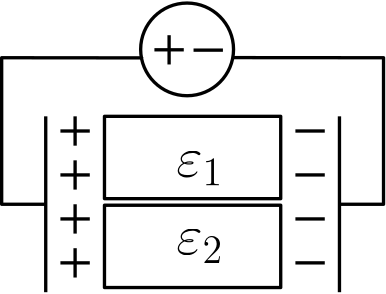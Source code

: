 <?xml version="1.0"?>
<!DOCTYPE ipe SYSTEM "ipe.dtd">
<ipe version="70107" creator="Ipe 7.2.2">
<info created="D:20160227131122" modified="D:20160227140623"/>
<ipestyle name="basic">
<symbol name="arrow/arc(spx)">
<path stroke="sym-stroke" fill="sym-stroke" pen="sym-pen">
0 0 m
-1 0.333 l
-1 -0.333 l
h
</path>
</symbol>
<symbol name="arrow/farc(spx)">
<path stroke="sym-stroke" fill="white" pen="sym-pen">
0 0 m
-1 0.333 l
-1 -0.333 l
h
</path>
</symbol>
<symbol name="arrow/ptarc(spx)">
<path stroke="sym-stroke" fill="sym-stroke" pen="sym-pen">
0 0 m
-1 0.333 l
-0.8 0 l
-1 -0.333 l
h
</path>
</symbol>
<symbol name="arrow/fptarc(spx)">
<path stroke="sym-stroke" fill="white" pen="sym-pen">
0 0 m
-1 0.333 l
-0.8 0 l
-1 -0.333 l
h
</path>
</symbol>
<symbol name="mark/circle(sx)" transformations="translations">
<path fill="sym-stroke">
0.6 0 0 0.6 0 0 e
0.4 0 0 0.4 0 0 e
</path>
</symbol>
<symbol name="mark/disk(sx)" transformations="translations">
<path fill="sym-stroke">
0.6 0 0 0.6 0 0 e
</path>
</symbol>
<symbol name="mark/fdisk(sfx)" transformations="translations">
<group>
<path fill="sym-fill">
0.5 0 0 0.5 0 0 e
</path>
<path fill="sym-stroke" fillrule="eofill">
0.6 0 0 0.6 0 0 e
0.4 0 0 0.4 0 0 e
</path>
</group>
</symbol>
<symbol name="mark/box(sx)" transformations="translations">
<path fill="sym-stroke" fillrule="eofill">
-0.6 -0.6 m
0.6 -0.6 l
0.6 0.6 l
-0.6 0.6 l
h
-0.4 -0.4 m
0.4 -0.4 l
0.4 0.4 l
-0.4 0.4 l
h
</path>
</symbol>
<symbol name="mark/square(sx)" transformations="translations">
<path fill="sym-stroke">
-0.6 -0.6 m
0.6 -0.6 l
0.6 0.6 l
-0.6 0.6 l
h
</path>
</symbol>
<symbol name="mark/fsquare(sfx)" transformations="translations">
<group>
<path fill="sym-fill">
-0.5 -0.5 m
0.5 -0.5 l
0.5 0.5 l
-0.5 0.5 l
h
</path>
<path fill="sym-stroke" fillrule="eofill">
-0.6 -0.6 m
0.6 -0.6 l
0.6 0.6 l
-0.6 0.6 l
h
-0.4 -0.4 m
0.4 -0.4 l
0.4 0.4 l
-0.4 0.4 l
h
</path>
</group>
</symbol>
<symbol name="mark/cross(sx)" transformations="translations">
<group>
<path fill="sym-stroke">
-0.43 -0.57 m
0.57 0.43 l
0.43 0.57 l
-0.57 -0.43 l
h
</path>
<path fill="sym-stroke">
-0.43 0.57 m
0.57 -0.43 l
0.43 -0.57 l
-0.57 0.43 l
h
</path>
</group>
</symbol>
<symbol name="arrow/fnormal(spx)">
<path stroke="sym-stroke" fill="white" pen="sym-pen">
0 0 m
-1 0.333 l
-1 -0.333 l
h
</path>
</symbol>
<symbol name="arrow/pointed(spx)">
<path stroke="sym-stroke" fill="sym-stroke" pen="sym-pen">
0 0 m
-1 0.333 l
-0.8 0 l
-1 -0.333 l
h
</path>
</symbol>
<symbol name="arrow/fpointed(spx)">
<path stroke="sym-stroke" fill="white" pen="sym-pen">
0 0 m
-1 0.333 l
-0.8 0 l
-1 -0.333 l
h
</path>
</symbol>
<symbol name="arrow/linear(spx)">
<path stroke="sym-stroke" pen="sym-pen">
-1 0.333 m
0 0 l
-1 -0.333 l
</path>
</symbol>
<symbol name="arrow/fdouble(spx)">
<path stroke="sym-stroke" fill="white" pen="sym-pen">
0 0 m
-1 0.333 l
-1 -0.333 l
h
-1 0 m
-2 0.333 l
-2 -0.333 l
h
</path>
</symbol>
<symbol name="arrow/double(spx)">
<path stroke="sym-stroke" fill="sym-stroke" pen="sym-pen">
0 0 m
-1 0.333 l
-1 -0.333 l
h
-1 0 m
-2 0.333 l
-2 -0.333 l
h
</path>
</symbol>
<symbol name="vsource">
<group>
<path matrix="1 0 0 1 40 0" stroke="black" pen="fat">
12.6491 0 0 12.6491 40 824 e
</path>
<path matrix="1 0 0 1 3.09836 -0.119168" stroke="black" pen="fat">
72 828 m
72 820 l
72 820 l
</path>
<path matrix="1 0 0 1 3.09836 -0.119168" stroke="black" pen="fat">
76 824 m
68 824 l
</path>
<path matrix="1 0 0 1 -2.24393 -0.201393" stroke="black" pen="fat">
84 824 m
92 824 l
</path>
</group>
</symbol>
<pen name="heavier" value="0.8"/>
<pen name="fat" value="1.2"/>
<pen name="ultrafat" value="2"/>
<symbolsize name="large" value="5"/>
<symbolsize name="small" value="2"/>
<symbolsize name="tiny" value="1.1"/>
<arrowsize name="large" value="10"/>
<arrowsize name="small" value="5"/>
<arrowsize name="tiny" value="3"/>
<color name="red" value="1 0 0"/>
<color name="green" value="0 1 0"/>
<color name="blue" value="0 0 1"/>
<color name="yellow" value="1 1 0"/>
<color name="orange" value="1 0.647 0"/>
<color name="gold" value="1 0.843 0"/>
<color name="purple" value="0.627 0.125 0.941"/>
<color name="gray" value="0.745"/>
<color name="brown" value="0.647 0.165 0.165"/>
<color name="navy" value="0 0 0.502"/>
<color name="pink" value="1 0.753 0.796"/>
<color name="seagreen" value="0.18 0.545 0.341"/>
<color name="turquoise" value="0.251 0.878 0.816"/>
<color name="violet" value="0.933 0.51 0.933"/>
<color name="darkblue" value="0 0 0.545"/>
<color name="darkcyan" value="0 0.545 0.545"/>
<color name="darkgray" value="0.663"/>
<color name="darkgreen" value="0 0.392 0"/>
<color name="darkmagenta" value="0.545 0 0.545"/>
<color name="darkorange" value="1 0.549 0"/>
<color name="darkred" value="0.545 0 0"/>
<color name="lightblue" value="0.678 0.847 0.902"/>
<color name="lightcyan" value="0.878 1 1"/>
<color name="lightgray" value="0.827"/>
<color name="lightgreen" value="0.565 0.933 0.565"/>
<color name="lightyellow" value="1 1 0.878"/>
<dashstyle name="dashed" value="[4] 0"/>
<dashstyle name="dotted" value="[1 3] 0"/>
<dashstyle name="dash dotted" value="[4 2 1 2] 0"/>
<dashstyle name="dash dot dotted" value="[4 2 1 2 1 2] 0"/>
<textsize name="large" value="\large"/>
<textsize name="Large" value="\Large"/>
<textsize name="LARGE" value="\LARGE"/>
<textsize name="huge" value="\huge"/>
<textsize name="Huge" value="\Huge"/>
<textsize name="small" value="\small"/>
<textsize name="footnote" value="\footnotesize"/>
<textsize name="tiny" value="\tiny"/>
<textstyle name="center" begin="\begin{center}" end="\end{center}"/>
<textstyle name="itemize" begin="\begin{itemize}" end="\end{itemize}"/>
<textstyle name="item" begin="\begin{itemize}\item{}" end="\end{itemize}"/>
<gridsize name="4 pts" value="4"/>
<gridsize name="8 pts (~3 mm)" value="8"/>
<gridsize name="16 pts (~6 mm)" value="16"/>
<gridsize name="32 pts (~12 mm)" value="32"/>
<gridsize name="10 pts (~3.5 mm)" value="10"/>
<gridsize name="20 pts (~7 mm)" value="20"/>
<gridsize name="14 pts (~5 mm)" value="14"/>
<gridsize name="28 pts (~10 mm)" value="28"/>
<gridsize name="56 pts (~20 mm)" value="56"/>
<anglesize name="90 deg" value="90"/>
<anglesize name="60 deg" value="60"/>
<anglesize name="45 deg" value="45"/>
<anglesize name="30 deg" value="30"/>
<anglesize name="22.5 deg" value="22.5"/>
<opacity name="10%" value="0.1"/>
<opacity name="30%" value="0.3"/>
<opacity name="50%" value="0.5"/>
<opacity name="75%" value="0.75"/>
<tiling name="falling" angle="-60" step="4" width="1"/>
<tiling name="rising" angle="30" step="4" width="1"/>
</ipestyle>
<page>
<layer name="alpha"/>
<view layers="alpha" active="alpha"/>
<group layer="alpha" matrix="1.32181 0 0 1.31875 -29.9989 -269.329">
<path matrix="1 0 0 1 40 0" stroke="black" pen="fat">
12.6491 0 0 12.6491 40 824 e
</path>
<path matrix="1 0 0 1 3.09836 -0.119168" stroke="black" pen="fat">
72 828 m
72 820 l
72 820 l
</path>
<path matrix="1 0 0 1 3.09836 -0.119168" stroke="black" pen="fat">
76 824 m
68 824 l
</path>
<path matrix="1 0 0 1 -2.24393 -0.201393" stroke="black" pen="fat">
84 824 m
92 824 l
</path>
</group>
<path matrix="1.32181 0 0 1.31875 -38.5942 -261.783" stroke="black" pen="fat">
48 800 m
48 752 l
</path>
<path matrix="1.32181 0 0 1.31875 -38.5942 -261.783" stroke="black" pen="fat">
128 800 m
128 752 l
</path>
<group matrix="1.32181 0 0 1.31875 -38.5942 -261.783">
<group>
<path stroke="black" pen="fat">
52 796 m
60 796 l
</path>
<path stroke="black" pen="fat">
56 792 m
56 800 l
</path>
</group>
</group>
<group matrix="1.32181 0 0 1.31875 -38.5942 -277.608">
<group>
<path stroke="black" pen="fat">
52 796 m
60 796 l
</path>
<path stroke="black" pen="fat">
56 792 m
56 800 l
</path>
</group>
</group>
<group matrix="1.32181 0 0 1.31875 -38.5942 -293.434">
<group>
<path stroke="black" pen="fat">
52 796 m
60 796 l
</path>
<path stroke="black" pen="fat">
56 792 m
56 800 l
</path>
</group>
</group>
<group matrix="1.32181 0 0 1.31875 -38.5942 -309.259">
<group>
<path stroke="black" pen="fat">
52 796 m
60 796 l
</path>
<path stroke="black" pen="fat">
56 792 m
56 800 l
</path>
</group>
</group>
<path matrix="1.32181 0 0 1.31875 -38.5942 -261.783" stroke="black" pen="fat">
116 796 m
124 796 l
</path>
<path matrix="1.32181 0 0 1.31875 -38.5942 -261.783" stroke="black" pen="fat">
116 784 m
124 784 l
</path>
<path matrix="1.32181 0 0 1.31875 -38.5942 -261.783" stroke="black" pen="fat">
116 772 m
124 772 l
</path>
<path matrix="1.32181 0 0 1.31875 -38.5942 -261.783" stroke="black" pen="fat">
116 760 m
124 760 l
</path>
<path matrix="1.32181 0 0 0.6734 -38.5942 254.497" stroke="black" pen="fat">
64 800 m
64 756 l
112 756 l
112 800 l
h
</path>
<path matrix="1.32181 0 0 1.31875 -38.5942 -261.783" stroke="black" pen="fat">
48 776 m
36 776 l
36 816 l
74.0688 815.961 l
74.2237 816.271 l
</path>
<path matrix="1.32181 0 0 1.31875 -38.5942 -261.783" stroke="black" pen="fat">
128 776 m
140 776 l
140 816 l
99.0712 816.032 l
99.0712 816.032 l
</path>
<text matrix="5.83969 0 0 -2.47857 -423.347 2700.02" transformations="translations" pos="84.7978 778.063" stroke="black" type="label" width="16.99" height="8.896" depth="3.1" valign="baseline">\huge{$\varepsilon_1$}</text>
<path matrix="1.32181 0 0 0.6734 -38.5942 222.497" stroke="black" pen="fat">
64 800 m
64 756 l
112 756 l
112 800 l
h
</path>
<text matrix="5.83969 0 0 -2.47857 -423.347 2672.02" transformations="translations" pos="84.7978 778.063" stroke="black" type="label" width="16.99" height="8.896" depth="3.1" valign="baseline">\huge{$\varepsilon_2$}</text>
</page>
</ipe>
